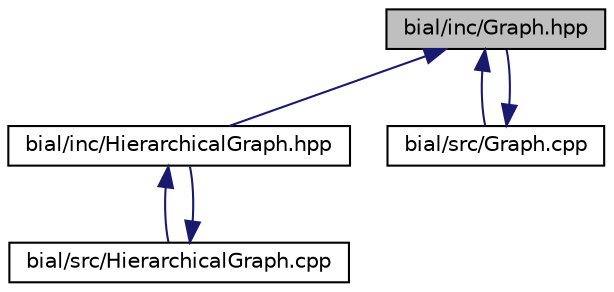 digraph "bial/inc/Graph.hpp"
{
  edge [fontname="Helvetica",fontsize="10",labelfontname="Helvetica",labelfontsize="10"];
  node [fontname="Helvetica",fontsize="10",shape=record];
  Node1 [label="bial/inc/Graph.hpp",height=0.2,width=0.4,color="black", fillcolor="grey75", style="filled", fontcolor="black"];
  Node1 -> Node2 [dir="back",color="midnightblue",fontsize="10",style="solid",fontname="Helvetica"];
  Node2 [label="bial/inc/HierarchicalGraph.hpp",height=0.2,width=0.4,color="black", fillcolor="white", style="filled",URL="$_hierarchical_graph_8hpp.html"];
  Node2 -> Node3 [dir="back",color="midnightblue",fontsize="10",style="solid",fontname="Helvetica"];
  Node3 [label="bial/src/HierarchicalGraph.cpp",height=0.2,width=0.4,color="black", fillcolor="white", style="filled",URL="$_hierarchical_graph_8cpp.html"];
  Node3 -> Node2 [dir="back",color="midnightblue",fontsize="10",style="solid",fontname="Helvetica"];
  Node1 -> Node4 [dir="back",color="midnightblue",fontsize="10",style="solid",fontname="Helvetica"];
  Node4 [label="bial/src/Graph.cpp",height=0.2,width=0.4,color="black", fillcolor="white", style="filled",URL="$_graph_8cpp.html"];
  Node4 -> Node1 [dir="back",color="midnightblue",fontsize="10",style="solid",fontname="Helvetica"];
}
